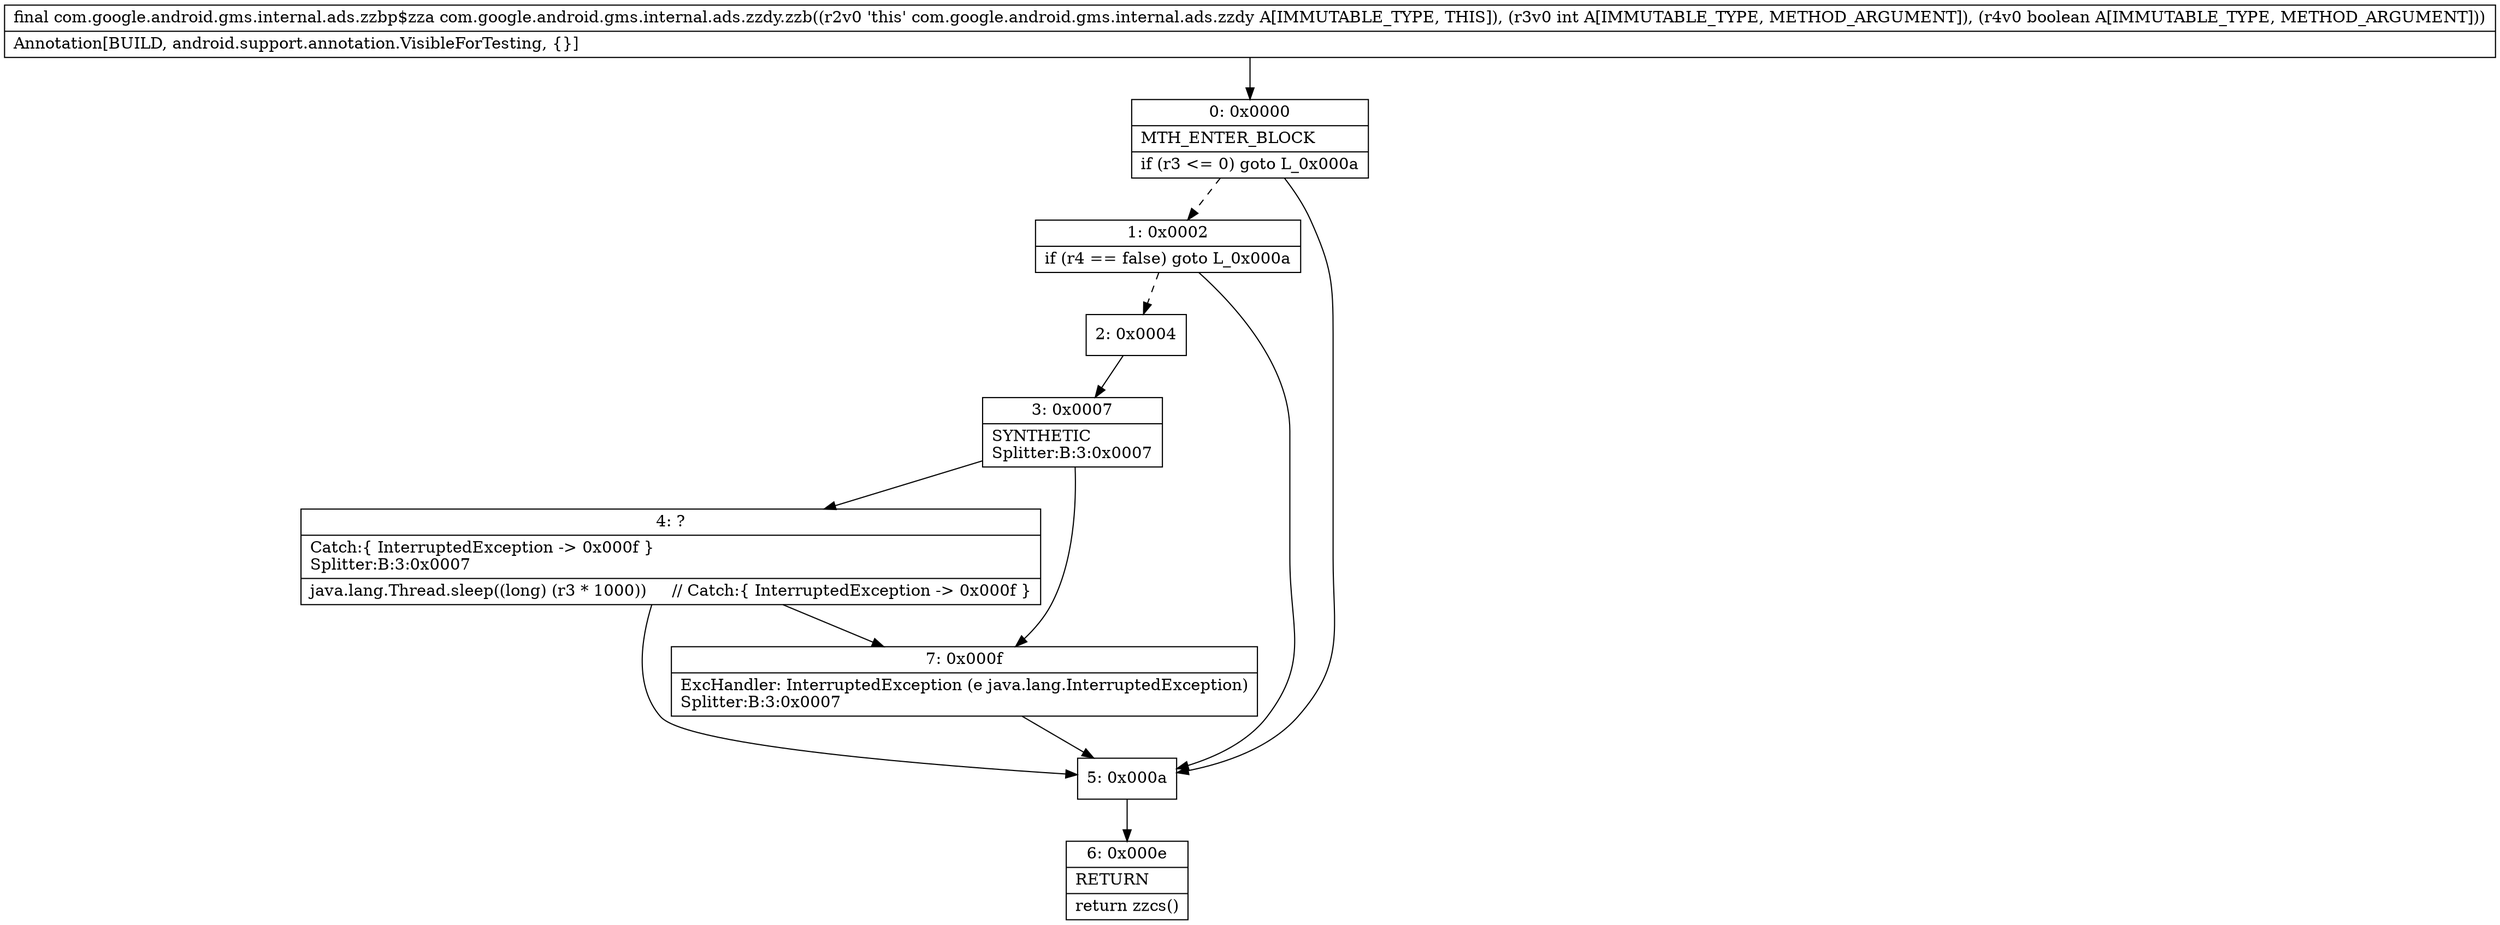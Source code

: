 digraph "CFG forcom.google.android.gms.internal.ads.zzdy.zzb(IZ)Lcom\/google\/android\/gms\/internal\/ads\/zzbp$zza;" {
Node_0 [shape=record,label="{0\:\ 0x0000|MTH_ENTER_BLOCK\l|if (r3 \<= 0) goto L_0x000a\l}"];
Node_1 [shape=record,label="{1\:\ 0x0002|if (r4 == false) goto L_0x000a\l}"];
Node_2 [shape=record,label="{2\:\ 0x0004}"];
Node_3 [shape=record,label="{3\:\ 0x0007|SYNTHETIC\lSplitter:B:3:0x0007\l}"];
Node_4 [shape=record,label="{4\:\ ?|Catch:\{ InterruptedException \-\> 0x000f \}\lSplitter:B:3:0x0007\l|java.lang.Thread.sleep((long) (r3 * 1000))     \/\/ Catch:\{ InterruptedException \-\> 0x000f \}\l}"];
Node_5 [shape=record,label="{5\:\ 0x000a}"];
Node_6 [shape=record,label="{6\:\ 0x000e|RETURN\l|return zzcs()\l}"];
Node_7 [shape=record,label="{7\:\ 0x000f|ExcHandler: InterruptedException (e java.lang.InterruptedException)\lSplitter:B:3:0x0007\l}"];
MethodNode[shape=record,label="{final com.google.android.gms.internal.ads.zzbp$zza com.google.android.gms.internal.ads.zzdy.zzb((r2v0 'this' com.google.android.gms.internal.ads.zzdy A[IMMUTABLE_TYPE, THIS]), (r3v0 int A[IMMUTABLE_TYPE, METHOD_ARGUMENT]), (r4v0 boolean A[IMMUTABLE_TYPE, METHOD_ARGUMENT]))  | Annotation[BUILD, android.support.annotation.VisibleForTesting, \{\}]\l}"];
MethodNode -> Node_0;
Node_0 -> Node_1[style=dashed];
Node_0 -> Node_5;
Node_1 -> Node_2[style=dashed];
Node_1 -> Node_5;
Node_2 -> Node_3;
Node_3 -> Node_4;
Node_3 -> Node_7;
Node_4 -> Node_5;
Node_4 -> Node_7;
Node_5 -> Node_6;
Node_7 -> Node_5;
}

